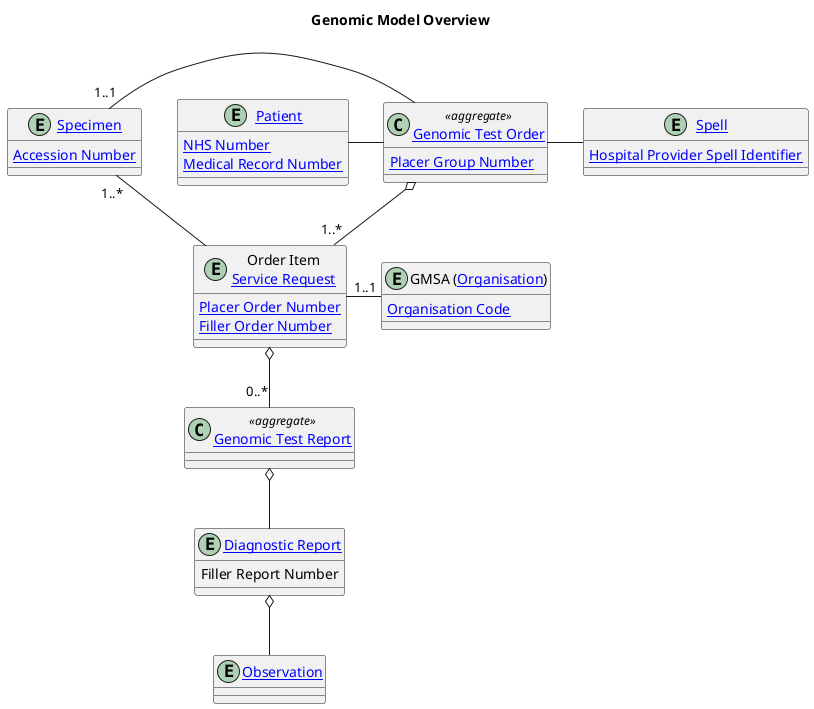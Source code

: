 @startuml

title "Genomic Model Overview"


entity "[[StructureDefinition-Patient.html Patient]]" as Patient {
  [[StructureDefinition-NHSNumber.html NHS Number]]
  [[StructureDefinition-MedicalRecordNumber.html Medical Record Number]]
}

entity "GMSA ([[StructureDefinition-Organization.html Organisation]])" as GMSA {
[[StructureDefinition-OrganisationCode.html Organisation Code]]
}

class "[[Questionnaire-GenomicTestOrder.html Genomic Test Order]]" as Order <<aggregate>> {
  [[StructureDefinition-PlacerGroupNumber.html Placer Group Number]]
}

entity "Order Item\n[[StructureDefinition-ServiceRequest.html Service Request]]" as OrderItem  {
  [[StructureDefinition-PlacerOrderNumber.html Placer Order Number]]
  [[StructureDefinition-FillerOrderNumber.html Filler Order Number]]
}

class "[[StructureDefinition-Composition-GenomicReport.html Genomic Test Report]]" as Report <<aggregate>>

entity "[[StructureDefinition-Specimen.html Specimen]]" as Specimen {
  [[StructureDefinition-AccessionNumber.html Accession Number]]
}

entity "[[Spell]]" as Spell {
  [[StructureDefinition-HospitalProviderSpellIdentifier.html Hospital Provider Spell Identifier]]
}

entity "[[StructureDefinition-DiagnosticReport.html Diagnostic Report]]" as DiagnosticReport {
Filler Report Number
}
entity "[[StructureDefinition-Observation.html Observation]]" as Observation

Order o-d- "1..*" OrderItem
OrderItem o-- "0..*" Report
Report o-d- DiagnosticReport
DiagnosticReport o-d- Observation

OrderItem -l- "1..*" Specimen
Order -l- "1..1" Specimen

OrderItem -r- "1..1" GMSA


Order -r- Spell

Patient -r- Order

@enduml
